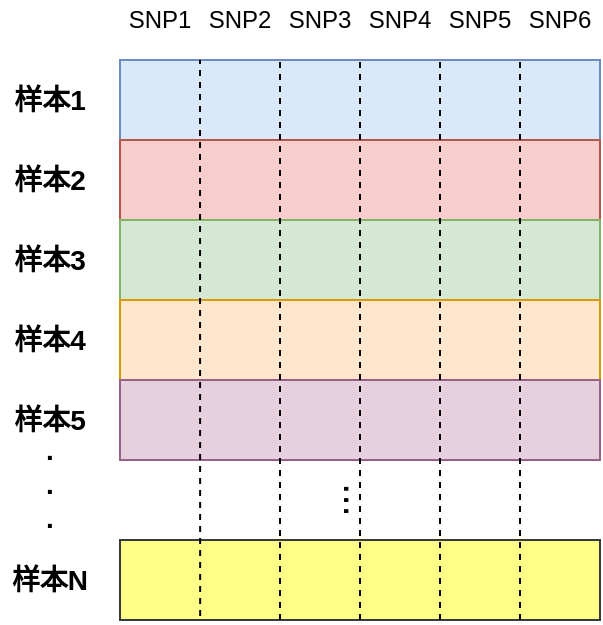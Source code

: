 <mxfile version="14.2.9" type="github">
  <diagram id="VVvAqjeIm9tNppdcGW4X" name="Page-1">
    <mxGraphModel dx="965" dy="574" grid="1" gridSize="10" guides="1" tooltips="1" connect="1" arrows="1" fold="1" page="1" pageScale="1" pageWidth="850" pageHeight="1100" math="0" shadow="0">
      <root>
        <mxCell id="0" />
        <mxCell id="1" parent="0" />
        <mxCell id="5PdYdf-0ahZzF7gw6_ej-7" value="" style="rounded=0;whiteSpace=wrap;html=1;fillColor=#dae8fc;strokeColor=#6c8ebf;" vertex="1" parent="1">
          <mxGeometry x="80" y="40" width="240" height="40" as="geometry" />
        </mxCell>
        <mxCell id="5PdYdf-0ahZzF7gw6_ej-8" value="" style="rounded=0;whiteSpace=wrap;html=1;fillColor=#f8cecc;strokeColor=#b85450;" vertex="1" parent="1">
          <mxGeometry x="80" y="80" width="240" height="40" as="geometry" />
        </mxCell>
        <mxCell id="5PdYdf-0ahZzF7gw6_ej-9" value="" style="rounded=0;whiteSpace=wrap;html=1;fillColor=#d5e8d4;strokeColor=#82b366;" vertex="1" parent="1">
          <mxGeometry x="80" y="120" width="240" height="40" as="geometry" />
        </mxCell>
        <mxCell id="5PdYdf-0ahZzF7gw6_ej-10" value="" style="rounded=0;whiteSpace=wrap;html=1;fillColor=#ffe6cc;strokeColor=#d79b00;" vertex="1" parent="1">
          <mxGeometry x="80" y="160" width="240" height="40" as="geometry" />
        </mxCell>
        <mxCell id="5PdYdf-0ahZzF7gw6_ej-11" value="" style="rounded=0;whiteSpace=wrap;html=1;fillColor=#e6d0de;strokeColor=#996185;" vertex="1" parent="1">
          <mxGeometry x="80" y="200" width="240" height="40" as="geometry" />
        </mxCell>
        <mxCell id="5PdYdf-0ahZzF7gw6_ej-12" value="" style="rounded=0;whiteSpace=wrap;html=1;fillColor=#ffff88;strokeColor=#36393d;" vertex="1" parent="1">
          <mxGeometry x="80" y="280" width="240" height="40" as="geometry" />
        </mxCell>
        <mxCell id="5PdYdf-0ahZzF7gw6_ej-13" value="&lt;font style=&quot;font-size: 20px&quot;&gt;...&lt;/font&gt;" style="text;html=1;strokeColor=none;fillColor=none;align=center;verticalAlign=middle;whiteSpace=wrap;rounded=0;rotation=90;" vertex="1" parent="1">
          <mxGeometry x="180" y="250" width="40" height="20" as="geometry" />
        </mxCell>
        <mxCell id="5PdYdf-0ahZzF7gw6_ej-14" value="" style="endArrow=none;dashed=1;html=1;exitX=0.167;exitY=0.95;exitDx=0;exitDy=0;exitPerimeter=0;" edge="1" parent="1" source="5PdYdf-0ahZzF7gw6_ej-12">
          <mxGeometry width="50" height="50" relative="1" as="geometry">
            <mxPoint x="400" y="320" as="sourcePoint" />
            <mxPoint x="120" y="40" as="targetPoint" />
          </mxGeometry>
        </mxCell>
        <mxCell id="5PdYdf-0ahZzF7gw6_ej-15" value="" style="endArrow=none;dashed=1;html=1;exitX=0.167;exitY=0.95;exitDx=0;exitDy=0;exitPerimeter=0;" edge="1" parent="1">
          <mxGeometry width="50" height="50" relative="1" as="geometry">
            <mxPoint x="160" y="320" as="sourcePoint" />
            <mxPoint x="160" y="40" as="targetPoint" />
          </mxGeometry>
        </mxCell>
        <mxCell id="5PdYdf-0ahZzF7gw6_ej-16" value="" style="endArrow=none;dashed=1;html=1;exitX=0.167;exitY=0.95;exitDx=0;exitDy=0;exitPerimeter=0;" edge="1" parent="1">
          <mxGeometry width="50" height="50" relative="1" as="geometry">
            <mxPoint x="200" y="320" as="sourcePoint" />
            <mxPoint x="200" y="40" as="targetPoint" />
          </mxGeometry>
        </mxCell>
        <mxCell id="5PdYdf-0ahZzF7gw6_ej-17" value="" style="endArrow=none;dashed=1;html=1;exitX=0.167;exitY=0.95;exitDx=0;exitDy=0;exitPerimeter=0;" edge="1" parent="1">
          <mxGeometry width="50" height="50" relative="1" as="geometry">
            <mxPoint x="240" y="320" as="sourcePoint" />
            <mxPoint x="240" y="40" as="targetPoint" />
          </mxGeometry>
        </mxCell>
        <mxCell id="5PdYdf-0ahZzF7gw6_ej-18" value="" style="endArrow=none;dashed=1;html=1;exitX=0.167;exitY=0.95;exitDx=0;exitDy=0;exitPerimeter=0;" edge="1" parent="1">
          <mxGeometry width="50" height="50" relative="1" as="geometry">
            <mxPoint x="280" y="320" as="sourcePoint" />
            <mxPoint x="280" y="40" as="targetPoint" />
          </mxGeometry>
        </mxCell>
        <mxCell id="5PdYdf-0ahZzF7gw6_ej-19" value="&lt;font style=&quot;font-size: 14px&quot;&gt;&lt;b&gt;样本1&lt;/b&gt;&lt;/font&gt;" style="text;html=1;strokeColor=none;fillColor=none;align=center;verticalAlign=middle;whiteSpace=wrap;rounded=0;" vertex="1" parent="1">
          <mxGeometry x="20" y="50" width="50" height="20" as="geometry" />
        </mxCell>
        <mxCell id="5PdYdf-0ahZzF7gw6_ej-20" value="&lt;font style=&quot;font-size: 14px&quot;&gt;&lt;b&gt;样本2&lt;/b&gt;&lt;/font&gt;" style="text;html=1;strokeColor=none;fillColor=none;align=center;verticalAlign=middle;whiteSpace=wrap;rounded=0;" vertex="1" parent="1">
          <mxGeometry x="20" y="90" width="50" height="20" as="geometry" />
        </mxCell>
        <mxCell id="5PdYdf-0ahZzF7gw6_ej-22" value="&lt;font style=&quot;font-size: 14px&quot;&gt;&lt;b&gt;样本3&lt;/b&gt;&lt;/font&gt;" style="text;html=1;strokeColor=none;fillColor=none;align=center;verticalAlign=middle;whiteSpace=wrap;rounded=0;" vertex="1" parent="1">
          <mxGeometry x="20" y="130" width="50" height="20" as="geometry" />
        </mxCell>
        <mxCell id="5PdYdf-0ahZzF7gw6_ej-23" value="&lt;font style=&quot;font-size: 14px&quot;&gt;&lt;b&gt;样本4&lt;/b&gt;&lt;/font&gt;" style="text;html=1;strokeColor=none;fillColor=none;align=center;verticalAlign=middle;whiteSpace=wrap;rounded=0;" vertex="1" parent="1">
          <mxGeometry x="20" y="170" width="50" height="20" as="geometry" />
        </mxCell>
        <mxCell id="5PdYdf-0ahZzF7gw6_ej-24" value="&lt;font style=&quot;font-size: 14px&quot;&gt;&lt;b&gt;样本5&lt;/b&gt;&lt;/font&gt;" style="text;html=1;strokeColor=none;fillColor=none;align=center;verticalAlign=middle;whiteSpace=wrap;rounded=0;" vertex="1" parent="1">
          <mxGeometry x="20" y="210" width="50" height="20" as="geometry" />
        </mxCell>
        <mxCell id="5PdYdf-0ahZzF7gw6_ej-25" value="&lt;span style=&quot;font-size: 14px&quot;&gt;&lt;b&gt;.&lt;br&gt;.&lt;br&gt;.&lt;br&gt;&lt;br&gt;&lt;/b&gt;&lt;/span&gt;" style="text;html=1;strokeColor=none;fillColor=none;align=center;verticalAlign=middle;whiteSpace=wrap;rounded=0;" vertex="1" parent="1">
          <mxGeometry x="20" y="250" width="50" height="20" as="geometry" />
        </mxCell>
        <mxCell id="5PdYdf-0ahZzF7gw6_ej-26" value="&lt;font style=&quot;font-size: 14px&quot;&gt;&lt;b&gt;样本N&lt;/b&gt;&lt;/font&gt;" style="text;html=1;strokeColor=none;fillColor=none;align=center;verticalAlign=middle;whiteSpace=wrap;rounded=0;" vertex="1" parent="1">
          <mxGeometry x="20" y="290" width="50" height="20" as="geometry" />
        </mxCell>
        <mxCell id="5PdYdf-0ahZzF7gw6_ej-27" value="SNP1" style="text;html=1;strokeColor=none;fillColor=none;align=center;verticalAlign=middle;whiteSpace=wrap;rounded=0;" vertex="1" parent="1">
          <mxGeometry x="80" y="10" width="40" height="20" as="geometry" />
        </mxCell>
        <mxCell id="5PdYdf-0ahZzF7gw6_ej-28" value="SNP2" style="text;html=1;strokeColor=none;fillColor=none;align=center;verticalAlign=middle;whiteSpace=wrap;rounded=0;" vertex="1" parent="1">
          <mxGeometry x="120" y="10" width="40" height="20" as="geometry" />
        </mxCell>
        <mxCell id="5PdYdf-0ahZzF7gw6_ej-29" value="SNP3" style="text;html=1;strokeColor=none;fillColor=none;align=center;verticalAlign=middle;whiteSpace=wrap;rounded=0;" vertex="1" parent="1">
          <mxGeometry x="160" y="10" width="40" height="20" as="geometry" />
        </mxCell>
        <mxCell id="5PdYdf-0ahZzF7gw6_ej-30" value="SNP4" style="text;html=1;strokeColor=none;fillColor=none;align=center;verticalAlign=middle;whiteSpace=wrap;rounded=0;" vertex="1" parent="1">
          <mxGeometry x="200" y="10" width="40" height="20" as="geometry" />
        </mxCell>
        <mxCell id="5PdYdf-0ahZzF7gw6_ej-31" value="SNP5" style="text;html=1;strokeColor=none;fillColor=none;align=center;verticalAlign=middle;whiteSpace=wrap;rounded=0;" vertex="1" parent="1">
          <mxGeometry x="240" y="10" width="40" height="20" as="geometry" />
        </mxCell>
        <mxCell id="5PdYdf-0ahZzF7gw6_ej-32" value="SNP6" style="text;html=1;strokeColor=none;fillColor=none;align=center;verticalAlign=middle;whiteSpace=wrap;rounded=0;" vertex="1" parent="1">
          <mxGeometry x="280" y="10" width="40" height="20" as="geometry" />
        </mxCell>
      </root>
    </mxGraphModel>
  </diagram>
</mxfile>
